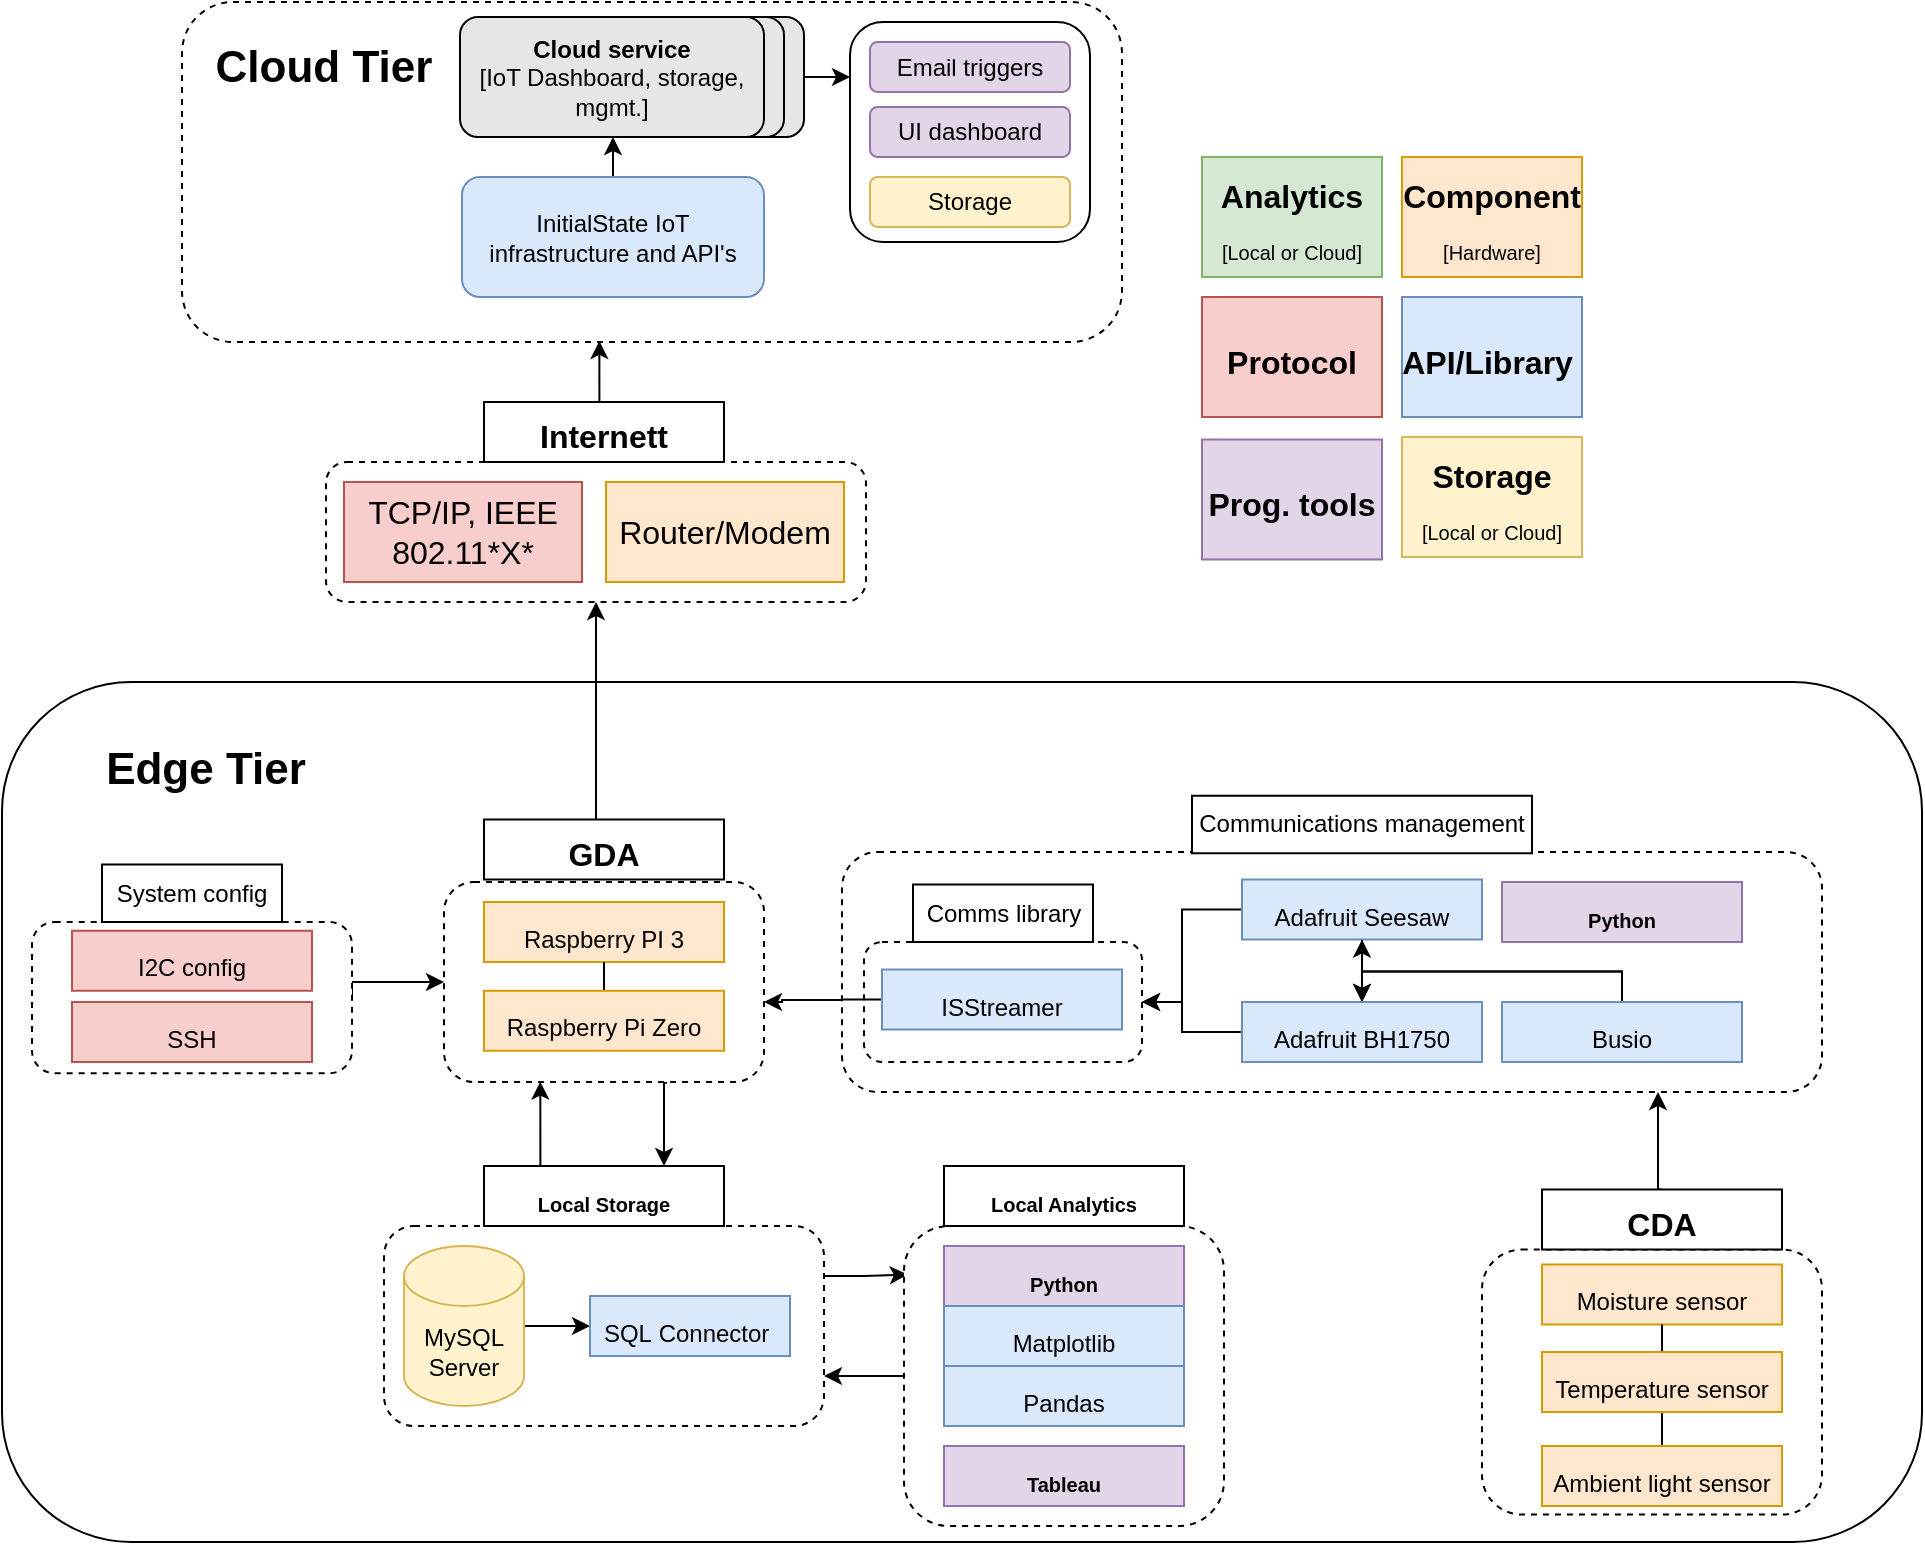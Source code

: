 <mxfile version="15.8.4" type="device"><diagram id="qa9-2H3umzSsuSOAsRRX" name="Page-1"><mxGraphModel dx="1721" dy="961" grid="1" gridSize="10" guides="1" tooltips="1" connect="1" arrows="1" fold="1" page="1" pageScale="1" pageWidth="850" pageHeight="1100" math="0" shadow="0"><root><mxCell id="0"/><mxCell id="1" parent="0"/><mxCell id="AncysEgmRt1BbwGjheeK-12" value="" style="rounded=1;whiteSpace=wrap;html=1;fillColor=#FFFFFF;strokeColor=#000000;" parent="1" vertex="1"><mxGeometry x="10" y="620" width="960" height="430" as="geometry"/></mxCell><mxCell id="C_vONKfGkqH81KQnFFB2-52" value="" style="rounded=1;whiteSpace=wrap;html=1;dashed=1;fontSize=16;" vertex="1" parent="1"><mxGeometry x="172" y="510" width="270" height="70" as="geometry"/></mxCell><mxCell id="C_vONKfGkqH81KQnFFB2-79" style="edgeStyle=orthogonalEdgeStyle;rounded=0;orthogonalLoop=1;jettySize=auto;html=1;exitX=1;exitY=0.25;exitDx=0;exitDy=0;entryX=0.012;entryY=0.162;entryDx=0;entryDy=0;entryPerimeter=0;fontSize=16;" edge="1" parent="1" source="C_vONKfGkqH81KQnFFB2-5" target="C_vONKfGkqH81KQnFFB2-72"><mxGeometry relative="1" as="geometry"/></mxCell><mxCell id="C_vONKfGkqH81KQnFFB2-5" value="" style="rounded=1;whiteSpace=wrap;html=1;fontSize=16;dashed=1;" vertex="1" parent="1"><mxGeometry x="201" y="892" width="220" height="100" as="geometry"/></mxCell><mxCell id="C_vONKfGkqH81KQnFFB2-82" style="edgeStyle=orthogonalEdgeStyle;rounded=0;orthogonalLoop=1;jettySize=auto;html=1;entryX=0.75;entryY=0;entryDx=0;entryDy=0;fontSize=16;exitX=0.697;exitY=1.004;exitDx=0;exitDy=0;exitPerimeter=0;" edge="1" parent="1" source="C_vONKfGkqH81KQnFFB2-18" target="C_vONKfGkqH81KQnFFB2-70"><mxGeometry relative="1" as="geometry"><Array as="points"><mxPoint x="341" y="820"/></Array></mxGeometry></mxCell><mxCell id="C_vONKfGkqH81KQnFFB2-18" value="" style="rounded=1;whiteSpace=wrap;html=1;dashed=1;fontSize=16;" vertex="1" parent="1"><mxGeometry x="231" y="720" width="160" height="100" as="geometry"/></mxCell><mxCell id="C_vONKfGkqH81KQnFFB2-117" style="edgeStyle=orthogonalEdgeStyle;rounded=0;orthogonalLoop=1;jettySize=auto;html=1;exitX=0.5;exitY=0;exitDx=0;exitDy=0;fontSize=12;entryX=0.5;entryY=1;entryDx=0;entryDy=0;" edge="1" parent="1" source="C_vONKfGkqH81KQnFFB2-19" target="C_vONKfGkqH81KQnFFB2-52"><mxGeometry relative="1" as="geometry"><mxPoint x="311" y="640" as="targetPoint"/><Array as="points"><mxPoint x="307" y="690"/></Array></mxGeometry></mxCell><mxCell id="C_vONKfGkqH81KQnFFB2-19" value="&lt;font size=&quot;1&quot;&gt;&lt;b style=&quot;font-size: 16px&quot;&gt;GDA&lt;/b&gt;&lt;/font&gt;" style="rounded=0;whiteSpace=wrap;html=1;fontSize=21;" vertex="1" parent="1"><mxGeometry x="251" y="688.75" width="120" height="30" as="geometry"/></mxCell><mxCell id="C_vONKfGkqH81KQnFFB2-16" value="" style="rounded=1;whiteSpace=wrap;html=1;dashed=1;fontSize=16;" vertex="1" parent="1"><mxGeometry x="750" y="903.75" width="170" height="132.5" as="geometry"/></mxCell><mxCell id="C_vONKfGkqH81KQnFFB2-21" style="edgeStyle=orthogonalEdgeStyle;rounded=0;orthogonalLoop=1;jettySize=auto;html=1;exitX=-0.001;exitY=0.617;exitDx=0;exitDy=0;fontSize=16;exitPerimeter=0;" edge="1" parent="1" source="C_vONKfGkqH81KQnFFB2-10" target="C_vONKfGkqH81KQnFFB2-18"><mxGeometry relative="1" as="geometry"><mxPoint x="391" y="780" as="targetPoint"/><Array as="points"><mxPoint x="400" y="779"/><mxPoint x="400" y="780"/></Array></mxGeometry></mxCell><mxCell id="C_vONKfGkqH81KQnFFB2-10" value="" style="rounded=1;whiteSpace=wrap;html=1;dashed=1;fontSize=16;" vertex="1" parent="1"><mxGeometry x="430" y="705" width="490" height="120" as="geometry"/></mxCell><mxCell id="AncysEgmRt1BbwGjheeK-13" value="&lt;b&gt;&lt;font style=&quot;font-size: 22px&quot;&gt;Edge Tier&lt;/font&gt;&lt;/b&gt;" style="rounded=0;whiteSpace=wrap;html=1;strokeColor=#FFFFFF;fillColor=#FFFFFF;" parent="1" vertex="1"><mxGeometry x="52" y="638.75" width="120" height="50" as="geometry"/></mxCell><mxCell id="AncysEgmRt1BbwGjheeK-7" value="" style="rounded=1;whiteSpace=wrap;html=1;fillColor=#FFFFFF;strokeColor=#000000;dashed=1;" parent="1" vertex="1"><mxGeometry x="100" y="280" width="470" height="170" as="geometry"/></mxCell><mxCell id="C_vONKfGkqH81KQnFFB2-23" style="edgeStyle=orthogonalEdgeStyle;rounded=0;orthogonalLoop=1;jettySize=auto;html=1;exitX=1;exitY=0.5;exitDx=0;exitDy=0;exitPerimeter=0;fontSize=16;" edge="1" parent="1" source="AncysEgmRt1BbwGjheeK-1" target="AncysEgmRt1BbwGjheeK-11"><mxGeometry relative="1" as="geometry"/></mxCell><mxCell id="AncysEgmRt1BbwGjheeK-1" value="MySQL&lt;br&gt;Server" style="shape=cylinder3;whiteSpace=wrap;html=1;boundedLbl=1;backgroundOutline=1;size=15;fillColor=#fff2cc;strokeColor=#d6b656;" parent="1" vertex="1"><mxGeometry x="211" y="902" width="60" height="80" as="geometry"/></mxCell><mxCell id="C_vONKfGkqH81KQnFFB2-106" style="edgeStyle=orthogonalEdgeStyle;rounded=0;orthogonalLoop=1;jettySize=auto;html=1;exitX=1;exitY=0.5;exitDx=0;exitDy=0;entryX=0;entryY=0.25;entryDx=0;entryDy=0;fontSize=12;" edge="1" parent="1" source="AncysEgmRt1BbwGjheeK-2" target="C_vONKfGkqH81KQnFFB2-105"><mxGeometry relative="1" as="geometry"/></mxCell><mxCell id="AncysEgmRt1BbwGjheeK-2" value="" style="rounded=1;whiteSpace=wrap;html=1;fillColor=#E6E6E6;" parent="1" vertex="1"><mxGeometry x="260" y="287.5" width="151" height="60" as="geometry"/></mxCell><mxCell id="AncysEgmRt1BbwGjheeK-3" value="" style="rounded=1;whiteSpace=wrap;html=1;fillColor=#E6E6E6;" parent="1" vertex="1"><mxGeometry x="250" y="287.5" width="151" height="60" as="geometry"/></mxCell><mxCell id="AncysEgmRt1BbwGjheeK-4" value="&lt;b&gt;Cloud service&lt;br&gt;&lt;/b&gt;[IoT Dashboard, storage, mgmt.]" style="rounded=1;whiteSpace=wrap;html=1;fillColor=#E6E6E6;" parent="1" vertex="1"><mxGeometry x="239" y="287.5" width="152" height="60" as="geometry"/></mxCell><mxCell id="C_vONKfGkqH81KQnFFB2-108" style="edgeStyle=orthogonalEdgeStyle;rounded=0;orthogonalLoop=1;jettySize=auto;html=1;exitX=0.5;exitY=0;exitDx=0;exitDy=0;fontSize=12;" edge="1" parent="1" source="AncysEgmRt1BbwGjheeK-6" target="AncysEgmRt1BbwGjheeK-4"><mxGeometry relative="1" as="geometry"/></mxCell><mxCell id="AncysEgmRt1BbwGjheeK-6" value="InitialState IoT infrastructure and API's" style="rounded=1;whiteSpace=wrap;html=1;fillColor=#dae8fc;strokeColor=#6c8ebf;" parent="1" vertex="1"><mxGeometry x="240" y="367.5" width="151" height="60" as="geometry"/></mxCell><mxCell id="AncysEgmRt1BbwGjheeK-8" value="&lt;b&gt;&lt;font style=&quot;font-size: 22px&quot;&gt;Cloud Tier&lt;/font&gt;&lt;/b&gt;" style="rounded=0;whiteSpace=wrap;html=1;strokeColor=#FFFFFF;fillColor=#FFFFFF;" parent="1" vertex="1"><mxGeometry x="111" y="287.5" width="120" height="50" as="geometry"/></mxCell><mxCell id="AncysEgmRt1BbwGjheeK-11" value="&lt;font style=&quot;font-size: 12px&quot;&gt;SQL&amp;nbsp;Connector&amp;nbsp;&lt;/font&gt;" style="rounded=0;whiteSpace=wrap;html=1;fontSize=21;strokeColor=#6c8ebf;fillColor=#dae8fc;" parent="1" vertex="1"><mxGeometry x="304" y="927" width="100" height="30" as="geometry"/></mxCell><mxCell id="AncysEgmRt1BbwGjheeK-16" value="&lt;font style=&quot;font-size: 12px&quot;&gt;Raspberry PI 3&lt;/font&gt;" style="rounded=0;whiteSpace=wrap;html=1;fontSize=21;strokeColor=#d79b00;fillColor=#ffe6cc;" parent="1" vertex="1"><mxGeometry x="251" y="730" width="120" height="30" as="geometry"/></mxCell><mxCell id="C_vONKfGkqH81KQnFFB2-142" style="edgeStyle=orthogonalEdgeStyle;rounded=0;orthogonalLoop=1;jettySize=auto;html=1;exitX=0.5;exitY=0;exitDx=0;exitDy=0;entryX=0.5;entryY=1;entryDx=0;entryDy=0;fontSize=12;endArrow=none;endFill=0;" edge="1" parent="1" source="AncysEgmRt1BbwGjheeK-17" target="AncysEgmRt1BbwGjheeK-16"><mxGeometry relative="1" as="geometry"/></mxCell><mxCell id="AncysEgmRt1BbwGjheeK-17" value="&lt;font style=&quot;font-size: 12px&quot;&gt;Raspberry Pi Zero&lt;/font&gt;" style="rounded=0;whiteSpace=wrap;html=1;fontSize=21;strokeColor=#d79b00;fillColor=#ffe6cc;" parent="1" vertex="1"><mxGeometry x="251" y="774.38" width="120" height="30" as="geometry"/></mxCell><mxCell id="AncysEgmRt1BbwGjheeK-19" value="&lt;font&gt;&lt;font style=&quot;font-size: 12px&quot;&gt;Moisture sensor&lt;/font&gt;&lt;br&gt;&lt;/font&gt;" style="rounded=0;whiteSpace=wrap;html=1;fontSize=21;strokeColor=#d79b00;fillColor=#ffe6cc;" parent="1" vertex="1"><mxGeometry x="780" y="911.25" width="120" height="30" as="geometry"/></mxCell><mxCell id="C_vONKfGkqH81KQnFFB2-140" style="edgeStyle=orthogonalEdgeStyle;rounded=0;orthogonalLoop=1;jettySize=auto;html=1;exitX=0.5;exitY=0;exitDx=0;exitDy=0;entryX=0.5;entryY=1;entryDx=0;entryDy=0;fontSize=12;endArrow=none;endFill=0;" edge="1" parent="1" source="AncysEgmRt1BbwGjheeK-20" target="AncysEgmRt1BbwGjheeK-21"><mxGeometry relative="1" as="geometry"/></mxCell><mxCell id="AncysEgmRt1BbwGjheeK-20" value="&lt;font&gt;&lt;font style=&quot;font-size: 12px&quot;&gt;Ambient light sensor&lt;/font&gt;&lt;br&gt;&lt;/font&gt;" style="rounded=0;whiteSpace=wrap;html=1;fontSize=21;strokeColor=#d79b00;fillColor=#ffe6cc;" parent="1" vertex="1"><mxGeometry x="780" y="1002" width="120" height="30" as="geometry"/></mxCell><mxCell id="C_vONKfGkqH81KQnFFB2-141" style="edgeStyle=orthogonalEdgeStyle;rounded=0;orthogonalLoop=1;jettySize=auto;html=1;exitX=0.5;exitY=0;exitDx=0;exitDy=0;entryX=0.5;entryY=1;entryDx=0;entryDy=0;fontSize=12;endArrow=none;endFill=0;" edge="1" parent="1" source="AncysEgmRt1BbwGjheeK-21" target="AncysEgmRt1BbwGjheeK-19"><mxGeometry relative="1" as="geometry"/></mxCell><mxCell id="AncysEgmRt1BbwGjheeK-21" value="&lt;font style=&quot;line-height: 1&quot;&gt;&lt;font style=&quot;font-size: 12px&quot;&gt;Temperature sensor&lt;/font&gt;&lt;br&gt;&lt;/font&gt;" style="rounded=0;whiteSpace=wrap;html=1;fontSize=21;strokeColor=#d79b00;fillColor=#ffe6cc;" parent="1" vertex="1"><mxGeometry x="780" y="955" width="120" height="30" as="geometry"/></mxCell><mxCell id="C_vONKfGkqH81KQnFFB2-3" value="&lt;font size=&quot;1&quot;&gt;&lt;b style=&quot;font-size: 16px&quot;&gt;Component&lt;br&gt;&lt;/b&gt;[Hardware]&lt;br&gt;&lt;/font&gt;" style="rounded=0;whiteSpace=wrap;html=1;fontSize=21;strokeColor=#d79b00;fillColor=#ffe6cc;" vertex="1" parent="1"><mxGeometry x="710" y="357.5" width="90" height="60" as="geometry"/></mxCell><mxCell id="C_vONKfGkqH81KQnFFB2-4" value="&lt;font size=&quot;1&quot;&gt;&lt;b style=&quot;font-size: 16px&quot;&gt;API/Library&amp;nbsp;&lt;/b&gt;&lt;br&gt;&lt;/font&gt;" style="rounded=0;whiteSpace=wrap;html=1;fontSize=21;strokeColor=#6c8ebf;fillColor=#dae8fc;" vertex="1" parent="1"><mxGeometry x="710" y="427.5" width="90" height="60" as="geometry"/></mxCell><mxCell id="C_vONKfGkqH81KQnFFB2-122" value="" style="edgeStyle=orthogonalEdgeStyle;rounded=0;orthogonalLoop=1;jettySize=auto;html=1;fontSize=12;" edge="1" parent="1" source="C_vONKfGkqH81KQnFFB2-6" target="C_vONKfGkqH81KQnFFB2-7"><mxGeometry relative="1" as="geometry"/></mxCell><mxCell id="C_vONKfGkqH81KQnFFB2-126" style="edgeStyle=orthogonalEdgeStyle;rounded=0;orthogonalLoop=1;jettySize=auto;html=1;exitX=0;exitY=0.5;exitDx=0;exitDy=0;entryX=1;entryY=0.5;entryDx=0;entryDy=0;fontSize=12;" edge="1" parent="1" source="C_vONKfGkqH81KQnFFB2-6" target="C_vONKfGkqH81KQnFFB2-123"><mxGeometry relative="1" as="geometry"><Array as="points"><mxPoint x="600" y="734"/><mxPoint x="600" y="780"/></Array></mxGeometry></mxCell><mxCell id="C_vONKfGkqH81KQnFFB2-6" value="&lt;font style=&quot;font-size: 12px&quot;&gt;Adafruit Seesaw&lt;/font&gt;" style="rounded=0;whiteSpace=wrap;html=1;fontSize=21;strokeColor=#6c8ebf;fillColor=#dae8fc;" vertex="1" parent="1"><mxGeometry x="630" y="718.75" width="120" height="30" as="geometry"/></mxCell><mxCell id="C_vONKfGkqH81KQnFFB2-128" style="edgeStyle=orthogonalEdgeStyle;rounded=0;orthogonalLoop=1;jettySize=auto;html=1;exitX=0;exitY=0.5;exitDx=0;exitDy=0;entryX=1;entryY=0.5;entryDx=0;entryDy=0;fontSize=12;" edge="1" parent="1" source="C_vONKfGkqH81KQnFFB2-7" target="C_vONKfGkqH81KQnFFB2-123"><mxGeometry relative="1" as="geometry"><Array as="points"><mxPoint x="600" y="795"/><mxPoint x="600" y="780"/></Array></mxGeometry></mxCell><mxCell id="C_vONKfGkqH81KQnFFB2-7" value="&lt;font style=&quot;font-size: 12px&quot;&gt;Adafruit BH1750&lt;/font&gt;" style="rounded=0;whiteSpace=wrap;html=1;fontSize=21;strokeColor=#6c8ebf;fillColor=#dae8fc;" vertex="1" parent="1"><mxGeometry x="630" y="780" width="120" height="30" as="geometry"/></mxCell><mxCell id="C_vONKfGkqH81KQnFFB2-56" style="edgeStyle=orthogonalEdgeStyle;rounded=0;orthogonalLoop=1;jettySize=auto;html=1;entryX=0.5;entryY=1;entryDx=0;entryDy=0;fontSize=16;" edge="1" parent="1" source="C_vONKfGkqH81KQnFFB2-9" target="C_vONKfGkqH81KQnFFB2-6"><mxGeometry relative="1" as="geometry"><Array as="points"><mxPoint x="690" y="764.75"/></Array></mxGeometry></mxCell><mxCell id="C_vONKfGkqH81KQnFFB2-57" style="edgeStyle=orthogonalEdgeStyle;rounded=0;orthogonalLoop=1;jettySize=auto;html=1;fontSize=16;" edge="1" parent="1" source="C_vONKfGkqH81KQnFFB2-9" target="C_vONKfGkqH81KQnFFB2-7"><mxGeometry relative="1" as="geometry"><Array as="points"><mxPoint x="690" y="764.75"/></Array></mxGeometry></mxCell><mxCell id="C_vONKfGkqH81KQnFFB2-9" value="&lt;font style=&quot;font-size: 12px&quot;&gt;Busio&lt;/font&gt;" style="rounded=0;whiteSpace=wrap;html=1;fontSize=21;strokeColor=#6c8ebf;fillColor=#dae8fc;" vertex="1" parent="1"><mxGeometry x="760" y="780" width="120" height="30" as="geometry"/></mxCell><mxCell id="C_vONKfGkqH81KQnFFB2-15" value="&lt;font size=&quot;1&quot;&gt;&lt;b&gt;Python&lt;/b&gt;&lt;/font&gt;" style="rounded=0;whiteSpace=wrap;html=1;fontSize=21;strokeColor=#9673a6;fillColor=#e1d5e7;" vertex="1" parent="1"><mxGeometry x="760" y="720" width="120" height="30" as="geometry"/></mxCell><mxCell id="C_vONKfGkqH81KQnFFB2-130" style="edgeStyle=orthogonalEdgeStyle;rounded=0;orthogonalLoop=1;jettySize=auto;html=1;exitX=0.5;exitY=0;exitDx=0;exitDy=0;fontSize=12;" edge="1" parent="1" source="C_vONKfGkqH81KQnFFB2-17" target="C_vONKfGkqH81KQnFFB2-10"><mxGeometry relative="1" as="geometry"><Array as="points"><mxPoint x="838" y="874"/></Array></mxGeometry></mxCell><mxCell id="C_vONKfGkqH81KQnFFB2-17" value="&lt;font style=&quot;font-size: 16px&quot;&gt;&lt;b&gt;CDA&lt;/b&gt;&lt;/font&gt;" style="rounded=0;whiteSpace=wrap;html=1;fontSize=21;" vertex="1" parent="1"><mxGeometry x="780" y="873.75" width="120" height="30" as="geometry"/></mxCell><mxCell id="C_vONKfGkqH81KQnFFB2-22" value="&lt;font size=&quot;1&quot;&gt;&lt;b style=&quot;font-size: 16px&quot;&gt;Storage&lt;br&gt;&lt;/b&gt;[Local or Cloud]&lt;br&gt;&lt;/font&gt;" style="rounded=0;whiteSpace=wrap;html=1;fontSize=21;strokeColor=#d6b656;fillColor=#fff2cc;" vertex="1" parent="1"><mxGeometry x="710" y="497.5" width="90" height="60" as="geometry"/></mxCell><mxCell id="C_vONKfGkqH81KQnFFB2-43" value="&lt;span style=&quot;font-size: 16px&quot;&gt;&lt;b&gt;Analytics&lt;br&gt;&lt;/b&gt;&lt;/span&gt;&lt;font size=&quot;1&quot;&gt;[Local or Cloud]&lt;br&gt;&lt;/font&gt;" style="rounded=0;whiteSpace=wrap;html=1;fontSize=21;strokeColor=#82b366;fillColor=#d5e8d4;" vertex="1" parent="1"><mxGeometry x="610" y="357.5" width="90" height="60" as="geometry"/></mxCell><mxCell id="C_vONKfGkqH81KQnFFB2-49" value="TCP/IP, IEEE 802.11*X*" style="rounded=0;whiteSpace=wrap;html=1;fontSize=16;fillColor=#f8cecc;strokeColor=#b85450;" vertex="1" parent="1"><mxGeometry x="181" y="520" width="119" height="50" as="geometry"/></mxCell><mxCell id="C_vONKfGkqH81KQnFFB2-50" value="Router/Modem" style="rounded=0;whiteSpace=wrap;html=1;fontSize=16;fillColor=#ffe6cc;strokeColor=#d79b00;" vertex="1" parent="1"><mxGeometry x="312" y="520" width="119" height="50" as="geometry"/></mxCell><mxCell id="C_vONKfGkqH81KQnFFB2-51" value="&lt;span style=&quot;font-size: 16px&quot;&gt;&lt;b&gt;Protocol&lt;/b&gt;&lt;/span&gt;&lt;font size=&quot;1&quot;&gt;&lt;br&gt;&lt;/font&gt;" style="rounded=0;whiteSpace=wrap;html=1;fontSize=21;strokeColor=#b85450;fillColor=#f8cecc;" vertex="1" parent="1"><mxGeometry x="610" y="427.5" width="90" height="60" as="geometry"/></mxCell><mxCell id="C_vONKfGkqH81KQnFFB2-55" style="edgeStyle=orthogonalEdgeStyle;rounded=0;orthogonalLoop=1;jettySize=auto;html=1;exitX=0.5;exitY=0;exitDx=0;exitDy=0;fontSize=16;entryX=0.444;entryY=0.997;entryDx=0;entryDy=0;entryPerimeter=0;" edge="1" parent="1" source="C_vONKfGkqH81KQnFFB2-53" target="AncysEgmRt1BbwGjheeK-7"><mxGeometry relative="1" as="geometry"><Array as="points"/></mxGeometry></mxCell><mxCell id="C_vONKfGkqH81KQnFFB2-53" value="&lt;font size=&quot;1&quot;&gt;&lt;b style=&quot;font-size: 16px&quot;&gt;Internett&lt;/b&gt;&lt;/font&gt;" style="rounded=0;whiteSpace=wrap;html=1;fontSize=21;" vertex="1" parent="1"><mxGeometry x="251" y="480" width="120" height="30" as="geometry"/></mxCell><mxCell id="C_vONKfGkqH81KQnFFB2-81" style="edgeStyle=orthogonalEdgeStyle;rounded=0;orthogonalLoop=1;jettySize=auto;html=1;exitX=0.25;exitY=0;exitDx=0;exitDy=0;fontSize=16;entryX=0.301;entryY=0.998;entryDx=0;entryDy=0;entryPerimeter=0;" edge="1" parent="1" source="C_vONKfGkqH81KQnFFB2-70" target="C_vONKfGkqH81KQnFFB2-18"><mxGeometry relative="1" as="geometry"><mxPoint x="281" y="830" as="targetPoint"/><Array as="points"><mxPoint x="279" y="862"/></Array></mxGeometry></mxCell><mxCell id="C_vONKfGkqH81KQnFFB2-70" value="&lt;font size=&quot;1&quot;&gt;&lt;b&gt;Local Storage&lt;/b&gt;&lt;/font&gt;" style="rounded=0;whiteSpace=wrap;html=1;fontSize=21;" vertex="1" parent="1"><mxGeometry x="251" y="862" width="120" height="30" as="geometry"/></mxCell><mxCell id="C_vONKfGkqH81KQnFFB2-80" style="edgeStyle=orthogonalEdgeStyle;rounded=0;orthogonalLoop=1;jettySize=auto;html=1;exitX=0;exitY=0.5;exitDx=0;exitDy=0;entryX=1;entryY=0.75;entryDx=0;entryDy=0;fontSize=16;" edge="1" parent="1" source="C_vONKfGkqH81KQnFFB2-72" target="C_vONKfGkqH81KQnFFB2-5"><mxGeometry relative="1" as="geometry"/></mxCell><mxCell id="C_vONKfGkqH81KQnFFB2-72" value="" style="rounded=1;whiteSpace=wrap;html=1;fontSize=16;dashed=1;" vertex="1" parent="1"><mxGeometry x="461" y="892" width="160" height="150" as="geometry"/></mxCell><mxCell id="C_vONKfGkqH81KQnFFB2-73" value="&lt;font size=&quot;1&quot;&gt;&lt;b&gt;Local Analytics&lt;/b&gt;&lt;/font&gt;" style="rounded=0;whiteSpace=wrap;html=1;fontSize=21;" vertex="1" parent="1"><mxGeometry x="481" y="862" width="120" height="30" as="geometry"/></mxCell><mxCell id="C_vONKfGkqH81KQnFFB2-74" value="&lt;font size=&quot;1&quot;&gt;&lt;b&gt;Python&lt;/b&gt;&lt;/font&gt;" style="rounded=0;whiteSpace=wrap;html=1;fontSize=21;strokeColor=#9673a6;fillColor=#e1d5e7;" vertex="1" parent="1"><mxGeometry x="481" y="902" width="120" height="30" as="geometry"/></mxCell><mxCell id="C_vONKfGkqH81KQnFFB2-75" value="&lt;font size=&quot;1&quot;&gt;&lt;b&gt;Tableau&lt;/b&gt;&lt;/font&gt;" style="rounded=0;whiteSpace=wrap;html=1;fontSize=21;strokeColor=#9673a6;fillColor=#e1d5e7;" vertex="1" parent="1"><mxGeometry x="481" y="1002" width="120" height="30" as="geometry"/></mxCell><mxCell id="C_vONKfGkqH81KQnFFB2-76" value="&lt;span style=&quot;font-size: 16px&quot;&gt;&lt;b&gt;Prog. tools&lt;/b&gt;&lt;/span&gt;" style="rounded=0;whiteSpace=wrap;html=1;fontSize=21;strokeColor=#9673a6;fillColor=#e1d5e7;" vertex="1" parent="1"><mxGeometry x="610" y="498.75" width="90" height="60" as="geometry"/></mxCell><mxCell id="C_vONKfGkqH81KQnFFB2-77" value="&lt;font style=&quot;font-size: 12px&quot;&gt;Matplotlib&lt;/font&gt;" style="rounded=0;whiteSpace=wrap;html=1;fontSize=21;strokeColor=#6c8ebf;fillColor=#dae8fc;" vertex="1" parent="1"><mxGeometry x="481" y="932" width="120" height="30" as="geometry"/></mxCell><mxCell id="C_vONKfGkqH81KQnFFB2-78" value="&lt;font style=&quot;font-size: 12px&quot;&gt;Pandas&lt;/font&gt;" style="rounded=0;whiteSpace=wrap;html=1;fontSize=21;strokeColor=#6c8ebf;fillColor=#dae8fc;" vertex="1" parent="1"><mxGeometry x="481" y="962" width="120" height="30" as="geometry"/></mxCell><mxCell id="C_vONKfGkqH81KQnFFB2-93" style="edgeStyle=orthogonalEdgeStyle;rounded=0;orthogonalLoop=1;jettySize=auto;html=1;exitX=1;exitY=0.5;exitDx=0;exitDy=0;fontSize=12;" edge="1" parent="1" source="C_vONKfGkqH81KQnFFB2-89" target="C_vONKfGkqH81KQnFFB2-18"><mxGeometry relative="1" as="geometry"><Array as="points"><mxPoint x="185" y="770"/></Array></mxGeometry></mxCell><mxCell id="C_vONKfGkqH81KQnFFB2-89" value="" style="rounded=1;whiteSpace=wrap;html=1;dashed=1;fontSize=16;" vertex="1" parent="1"><mxGeometry x="25" y="740" width="160" height="75.63" as="geometry"/></mxCell><mxCell id="C_vONKfGkqH81KQnFFB2-95" value="&lt;span style=&quot;font-size: 12px&quot;&gt;I2C config&lt;/span&gt;" style="rounded=0;whiteSpace=wrap;html=1;fontSize=21;strokeColor=#b85450;fillColor=#f8cecc;" vertex="1" parent="1"><mxGeometry x="45" y="744.38" width="120" height="30" as="geometry"/></mxCell><mxCell id="C_vONKfGkqH81KQnFFB2-96" value="&lt;span style=&quot;font-size: 12px&quot;&gt;SSH&lt;/span&gt;" style="rounded=0;whiteSpace=wrap;html=1;fontSize=21;strokeColor=#b85450;fillColor=#f8cecc;" vertex="1" parent="1"><mxGeometry x="45" y="780" width="120" height="30" as="geometry"/></mxCell><mxCell id="C_vONKfGkqH81KQnFFB2-105" value="" style="rounded=1;whiteSpace=wrap;html=1;fillColor=#FFFFFF;" vertex="1" parent="1"><mxGeometry x="434" y="290" width="120" height="110" as="geometry"/></mxCell><mxCell id="C_vONKfGkqH81KQnFFB2-98" value="Email triggers" style="rounded=1;whiteSpace=wrap;html=1;fillColor=#e1d5e7;strokeColor=#9673a6;" vertex="1" parent="1"><mxGeometry x="444" y="300" width="100" height="25" as="geometry"/></mxCell><mxCell id="C_vONKfGkqH81KQnFFB2-99" value="UI dashboard" style="rounded=1;whiteSpace=wrap;html=1;fillColor=#e1d5e7;strokeColor=#9673a6;" vertex="1" parent="1"><mxGeometry x="444" y="332.5" width="100" height="25" as="geometry"/></mxCell><mxCell id="C_vONKfGkqH81KQnFFB2-104" value="Storage" style="rounded=1;whiteSpace=wrap;html=1;fillColor=#fff2cc;strokeColor=#d6b656;" vertex="1" parent="1"><mxGeometry x="444" y="367.5" width="100" height="25" as="geometry"/></mxCell><mxCell id="C_vONKfGkqH81KQnFFB2-123" value="" style="rounded=1;whiteSpace=wrap;html=1;dashed=1;fontSize=12;strokeColor=#000000;" vertex="1" parent="1"><mxGeometry x="441" y="750" width="139" height="60" as="geometry"/></mxCell><mxCell id="C_vONKfGkqH81KQnFFB2-138" style="edgeStyle=orthogonalEdgeStyle;rounded=0;orthogonalLoop=1;jettySize=auto;html=1;exitX=0;exitY=0.5;exitDx=0;exitDy=0;entryX=0;entryY=0.62;entryDx=0;entryDy=0;entryPerimeter=0;fontSize=12;endArrow=none;endFill=0;" edge="1" parent="1" source="C_vONKfGkqH81KQnFFB2-112" target="C_vONKfGkqH81KQnFFB2-10"><mxGeometry relative="1" as="geometry"/></mxCell><mxCell id="C_vONKfGkqH81KQnFFB2-112" value="&lt;font style=&quot;font-size: 12px&quot;&gt;ISStreamer&lt;/font&gt;" style="rounded=0;whiteSpace=wrap;html=1;fontSize=21;strokeColor=#6c8ebf;fillColor=#dae8fc;" vertex="1" parent="1"><mxGeometry x="450" y="763.75" width="120" height="30" as="geometry"/></mxCell><mxCell id="C_vONKfGkqH81KQnFFB2-125" value="Comms library" style="rounded=0;whiteSpace=wrap;html=1;fontSize=12;strokeColor=#000000;" vertex="1" parent="1"><mxGeometry x="465.5" y="721.25" width="90" height="28.75" as="geometry"/></mxCell><mxCell id="C_vONKfGkqH81KQnFFB2-131" value="System config" style="rounded=0;whiteSpace=wrap;html=1;fontSize=12;strokeColor=#000000;" vertex="1" parent="1"><mxGeometry x="60" y="711.25" width="90" height="28.75" as="geometry"/></mxCell><mxCell id="C_vONKfGkqH81KQnFFB2-133" value="Communications management" style="rounded=0;whiteSpace=wrap;html=1;fontSize=12;strokeColor=#000000;" vertex="1" parent="1"><mxGeometry x="605" y="676.88" width="170" height="28.75" as="geometry"/></mxCell></root></mxGraphModel></diagram></mxfile>